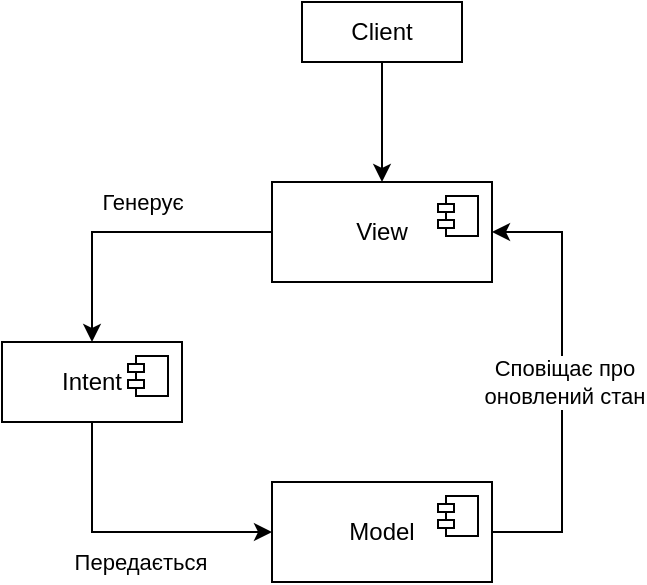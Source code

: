 <mxfile version="21.5.0" type="device">
  <diagram id="C5RBs43oDa-KdzZeNtuy" name="Page-1">
    <mxGraphModel dx="1050" dy="581" grid="1" gridSize="10" guides="1" tooltips="1" connect="1" arrows="1" fold="1" page="1" pageScale="1" pageWidth="827" pageHeight="1169" math="0" shadow="0">
      <root>
        <mxCell id="WIyWlLk6GJQsqaUBKTNV-0" />
        <mxCell id="WIyWlLk6GJQsqaUBKTNV-1" parent="WIyWlLk6GJQsqaUBKTNV-0" />
        <mxCell id="OtVp7UMmvByRTMtt62H5-2" value="Model" style="html=1;dropTarget=0;whiteSpace=wrap;" parent="WIyWlLk6GJQsqaUBKTNV-1" vertex="1">
          <mxGeometry x="345" y="290" width="110" height="50" as="geometry" />
        </mxCell>
        <mxCell id="OtVp7UMmvByRTMtt62H5-3" value="" style="shape=module;jettyWidth=8;jettyHeight=4;" parent="OtVp7UMmvByRTMtt62H5-2" vertex="1">
          <mxGeometry x="1" width="20" height="20" relative="1" as="geometry">
            <mxPoint x="-27" y="7" as="offset" />
          </mxGeometry>
        </mxCell>
        <mxCell id="OtVp7UMmvByRTMtt62H5-4" value="View" style="html=1;dropTarget=0;whiteSpace=wrap;" parent="WIyWlLk6GJQsqaUBKTNV-1" vertex="1">
          <mxGeometry x="345" y="140" width="110" height="50" as="geometry" />
        </mxCell>
        <mxCell id="OtVp7UMmvByRTMtt62H5-5" value="" style="shape=module;jettyWidth=8;jettyHeight=4;" parent="OtVp7UMmvByRTMtt62H5-4" vertex="1">
          <mxGeometry x="1" width="20" height="20" relative="1" as="geometry">
            <mxPoint x="-27" y="7" as="offset" />
          </mxGeometry>
        </mxCell>
        <mxCell id="OtVp7UMmvByRTMtt62H5-8" value="Client" style="html=1;whiteSpace=wrap;" parent="WIyWlLk6GJQsqaUBKTNV-1" vertex="1">
          <mxGeometry x="360" y="50" width="80" height="30" as="geometry" />
        </mxCell>
        <mxCell id="OtVp7UMmvByRTMtt62H5-9" value="" style="endArrow=classic;html=1;rounded=0;" parent="WIyWlLk6GJQsqaUBKTNV-1" source="OtVp7UMmvByRTMtt62H5-8" target="OtVp7UMmvByRTMtt62H5-4" edge="1">
          <mxGeometry width="50" height="50" relative="1" as="geometry">
            <mxPoint x="130" y="170" as="sourcePoint" />
            <mxPoint x="180" y="120" as="targetPoint" />
          </mxGeometry>
        </mxCell>
        <mxCell id="V5NNvqQ9NqoHQruSR-ed-1" value="" style="endArrow=classic;html=1;rounded=0;" parent="WIyWlLk6GJQsqaUBKTNV-1" source="OtVp7UMmvByRTMtt62H5-2" target="OtVp7UMmvByRTMtt62H5-4" edge="1">
          <mxGeometry width="50" height="50" relative="1" as="geometry">
            <mxPoint x="530" y="320" as="sourcePoint" />
            <mxPoint x="580" y="270" as="targetPoint" />
            <Array as="points">
              <mxPoint x="490" y="315" />
              <mxPoint x="490" y="165" />
            </Array>
          </mxGeometry>
        </mxCell>
        <mxCell id="V5NNvqQ9NqoHQruSR-ed-3" value="Сповіщає про&lt;br&gt;оновлений стан" style="edgeLabel;html=1;align=center;verticalAlign=middle;resizable=0;points=[];" parent="V5NNvqQ9NqoHQruSR-ed-1" vertex="1" connectable="0">
          <mxGeometry x="0.191" y="-1" relative="1" as="geometry">
            <mxPoint y="21" as="offset" />
          </mxGeometry>
        </mxCell>
        <mxCell id="6QUvAJxP6POHsuwjR3Ch-1" value="Intent" style="html=1;dropTarget=0;whiteSpace=wrap;" vertex="1" parent="WIyWlLk6GJQsqaUBKTNV-1">
          <mxGeometry x="210" y="220" width="90" height="40" as="geometry" />
        </mxCell>
        <mxCell id="6QUvAJxP6POHsuwjR3Ch-2" value="" style="shape=module;jettyWidth=8;jettyHeight=4;" vertex="1" parent="6QUvAJxP6POHsuwjR3Ch-1">
          <mxGeometry x="1" width="20" height="20" relative="1" as="geometry">
            <mxPoint x="-27" y="7" as="offset" />
          </mxGeometry>
        </mxCell>
        <mxCell id="6QUvAJxP6POHsuwjR3Ch-5" value="" style="endArrow=classic;html=1;rounded=0;" edge="1" parent="WIyWlLk6GJQsqaUBKTNV-1" source="OtVp7UMmvByRTMtt62H5-4" target="6QUvAJxP6POHsuwjR3Ch-1">
          <mxGeometry width="50" height="50" relative="1" as="geometry">
            <mxPoint x="110" y="170" as="sourcePoint" />
            <mxPoint x="160" y="120" as="targetPoint" />
            <Array as="points">
              <mxPoint x="255" y="165" />
            </Array>
          </mxGeometry>
        </mxCell>
        <mxCell id="6QUvAJxP6POHsuwjR3Ch-7" value="Генерує" style="edgeLabel;html=1;align=center;verticalAlign=middle;resizable=0;points=[];" vertex="1" connectable="0" parent="6QUvAJxP6POHsuwjR3Ch-5">
          <mxGeometry x="-0.142" relative="1" as="geometry">
            <mxPoint x="-3" y="-15" as="offset" />
          </mxGeometry>
        </mxCell>
        <mxCell id="6QUvAJxP6POHsuwjR3Ch-6" value="" style="endArrow=classic;html=1;rounded=0;" edge="1" parent="WIyWlLk6GJQsqaUBKTNV-1" source="6QUvAJxP6POHsuwjR3Ch-1" target="OtVp7UMmvByRTMtt62H5-2">
          <mxGeometry width="50" height="50" relative="1" as="geometry">
            <mxPoint x="160" y="390" as="sourcePoint" />
            <mxPoint x="210" y="340" as="targetPoint" />
            <Array as="points">
              <mxPoint x="255" y="315" />
            </Array>
          </mxGeometry>
        </mxCell>
        <mxCell id="6QUvAJxP6POHsuwjR3Ch-8" value="Передається" style="edgeLabel;html=1;align=center;verticalAlign=middle;resizable=0;points=[];" vertex="1" connectable="0" parent="6QUvAJxP6POHsuwjR3Ch-6">
          <mxGeometry x="0.087" relative="1" as="geometry">
            <mxPoint y="15" as="offset" />
          </mxGeometry>
        </mxCell>
      </root>
    </mxGraphModel>
  </diagram>
</mxfile>
